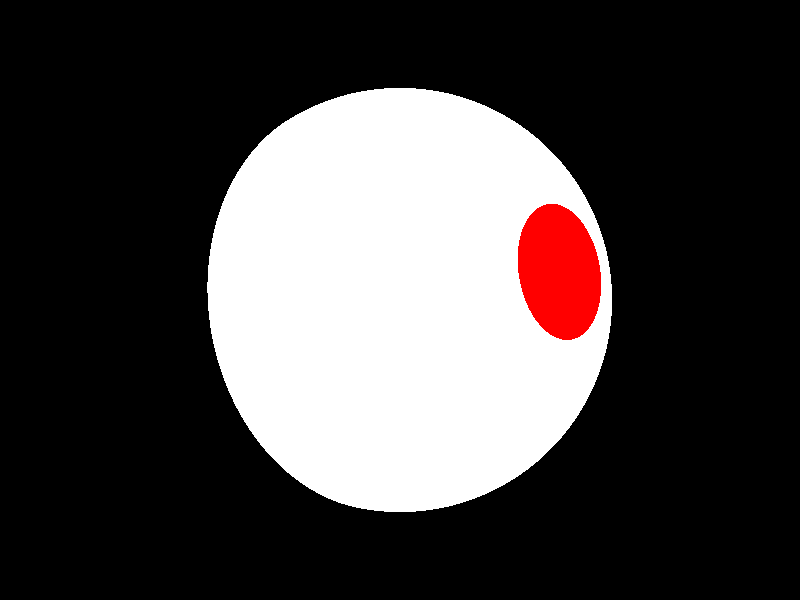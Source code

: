 // Persistence Of Vision raytracer version 3.5 sample file.
//
// -w320 -h240
// -w800 -h600 +a0.3

// Persistence Of Vision Raytracer
// By Alexander Enzmann

/* sample quartic scene file written by Alexander Enzmann */

#include "shapes.inc"
#include "colors.inc"
#include "textures.inc"

/*
  Folium - a plane with an oogah horn installed (?) or maybe a sassy
           olive sticking out it's pimento!
*/

intersection {
   quartic {
     < 0.0,  0.0,  0.0,   0.0, 0.0,  0.0,  0.0,  0.0,  0.0, 2.0,
       0.0,  0.0, -3.0,   0.0, 0.0,  0.0,  0.0, -3.0,  0.0, 0.0,
       0.0,  0.0,  0.0,   0.0, 0.0,  1.0,  0.0,  0.0,  0.0, 0.0,
       0.0,  0.0,  1.0,   0.0, 0.0 >

       texture {
          pigment { Red }
          finish {
             phong 1.0
             phong_size 10
             ambient 0.2
             diffuse 0.8
          }
       }
   }

   sphere {
      <0, 0, 0>, 10
      texture { pigment { Clear } }
   }

   bounded_by { sphere { <0, 0, 0>, 11 } }
   rotate <0, 50, 10>
   translate 20*z
}

camera {
   location  <0.0, 0.0,-10.0>
   direction <0.0, 0.0, 1.0>
   up        <0.0, 1.0, 0.0>
   right     <4/3, 0.0, 0.0>
}

light_source { <-200, 300, -300>  colour White }
